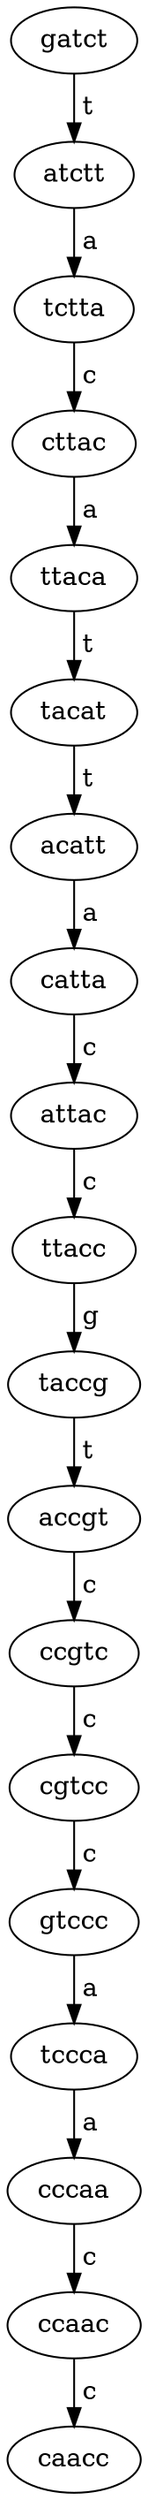 digraph sample{
 nodesep="0.3";
ranksep="0.3";
 	"gatct" -> "atctt" [ label = " t" ];
	"atctt" -> "tctta" [ label = " a" ];
	"tctta" -> "cttac" [ label = " c" ];
	"cttac" -> "ttaca" [ label = " a" ];
	"ttaca" -> "tacat" [ label = " t" ];
	"tacat" -> "acatt" [ label = " t" ];
	"acatt" -> "catta" [ label = " a" ];
	"catta" -> "attac" [ label = " c" ];
	"attac" -> "ttacc" [ label = " c" ];
	"ttacc" -> "taccg" [ label = " g" ];
	"taccg" -> "accgt" [ label = " t" ];
	"accgt" -> "ccgtc" [ label = " c" ];
	"ccgtc" -> "cgtcc" [ label = " c" ];
	"cgtcc" -> "gtccc" [ label = " c" ];
	"gtccc" -> "tccca" [ label = " a" ];
	"tccca" -> "cccaa" [ label = " a" ];
	"cccaa" -> "ccaac" [ label = " c" ];
	"ccaac" -> "caacc" [ label = " c" ];
}